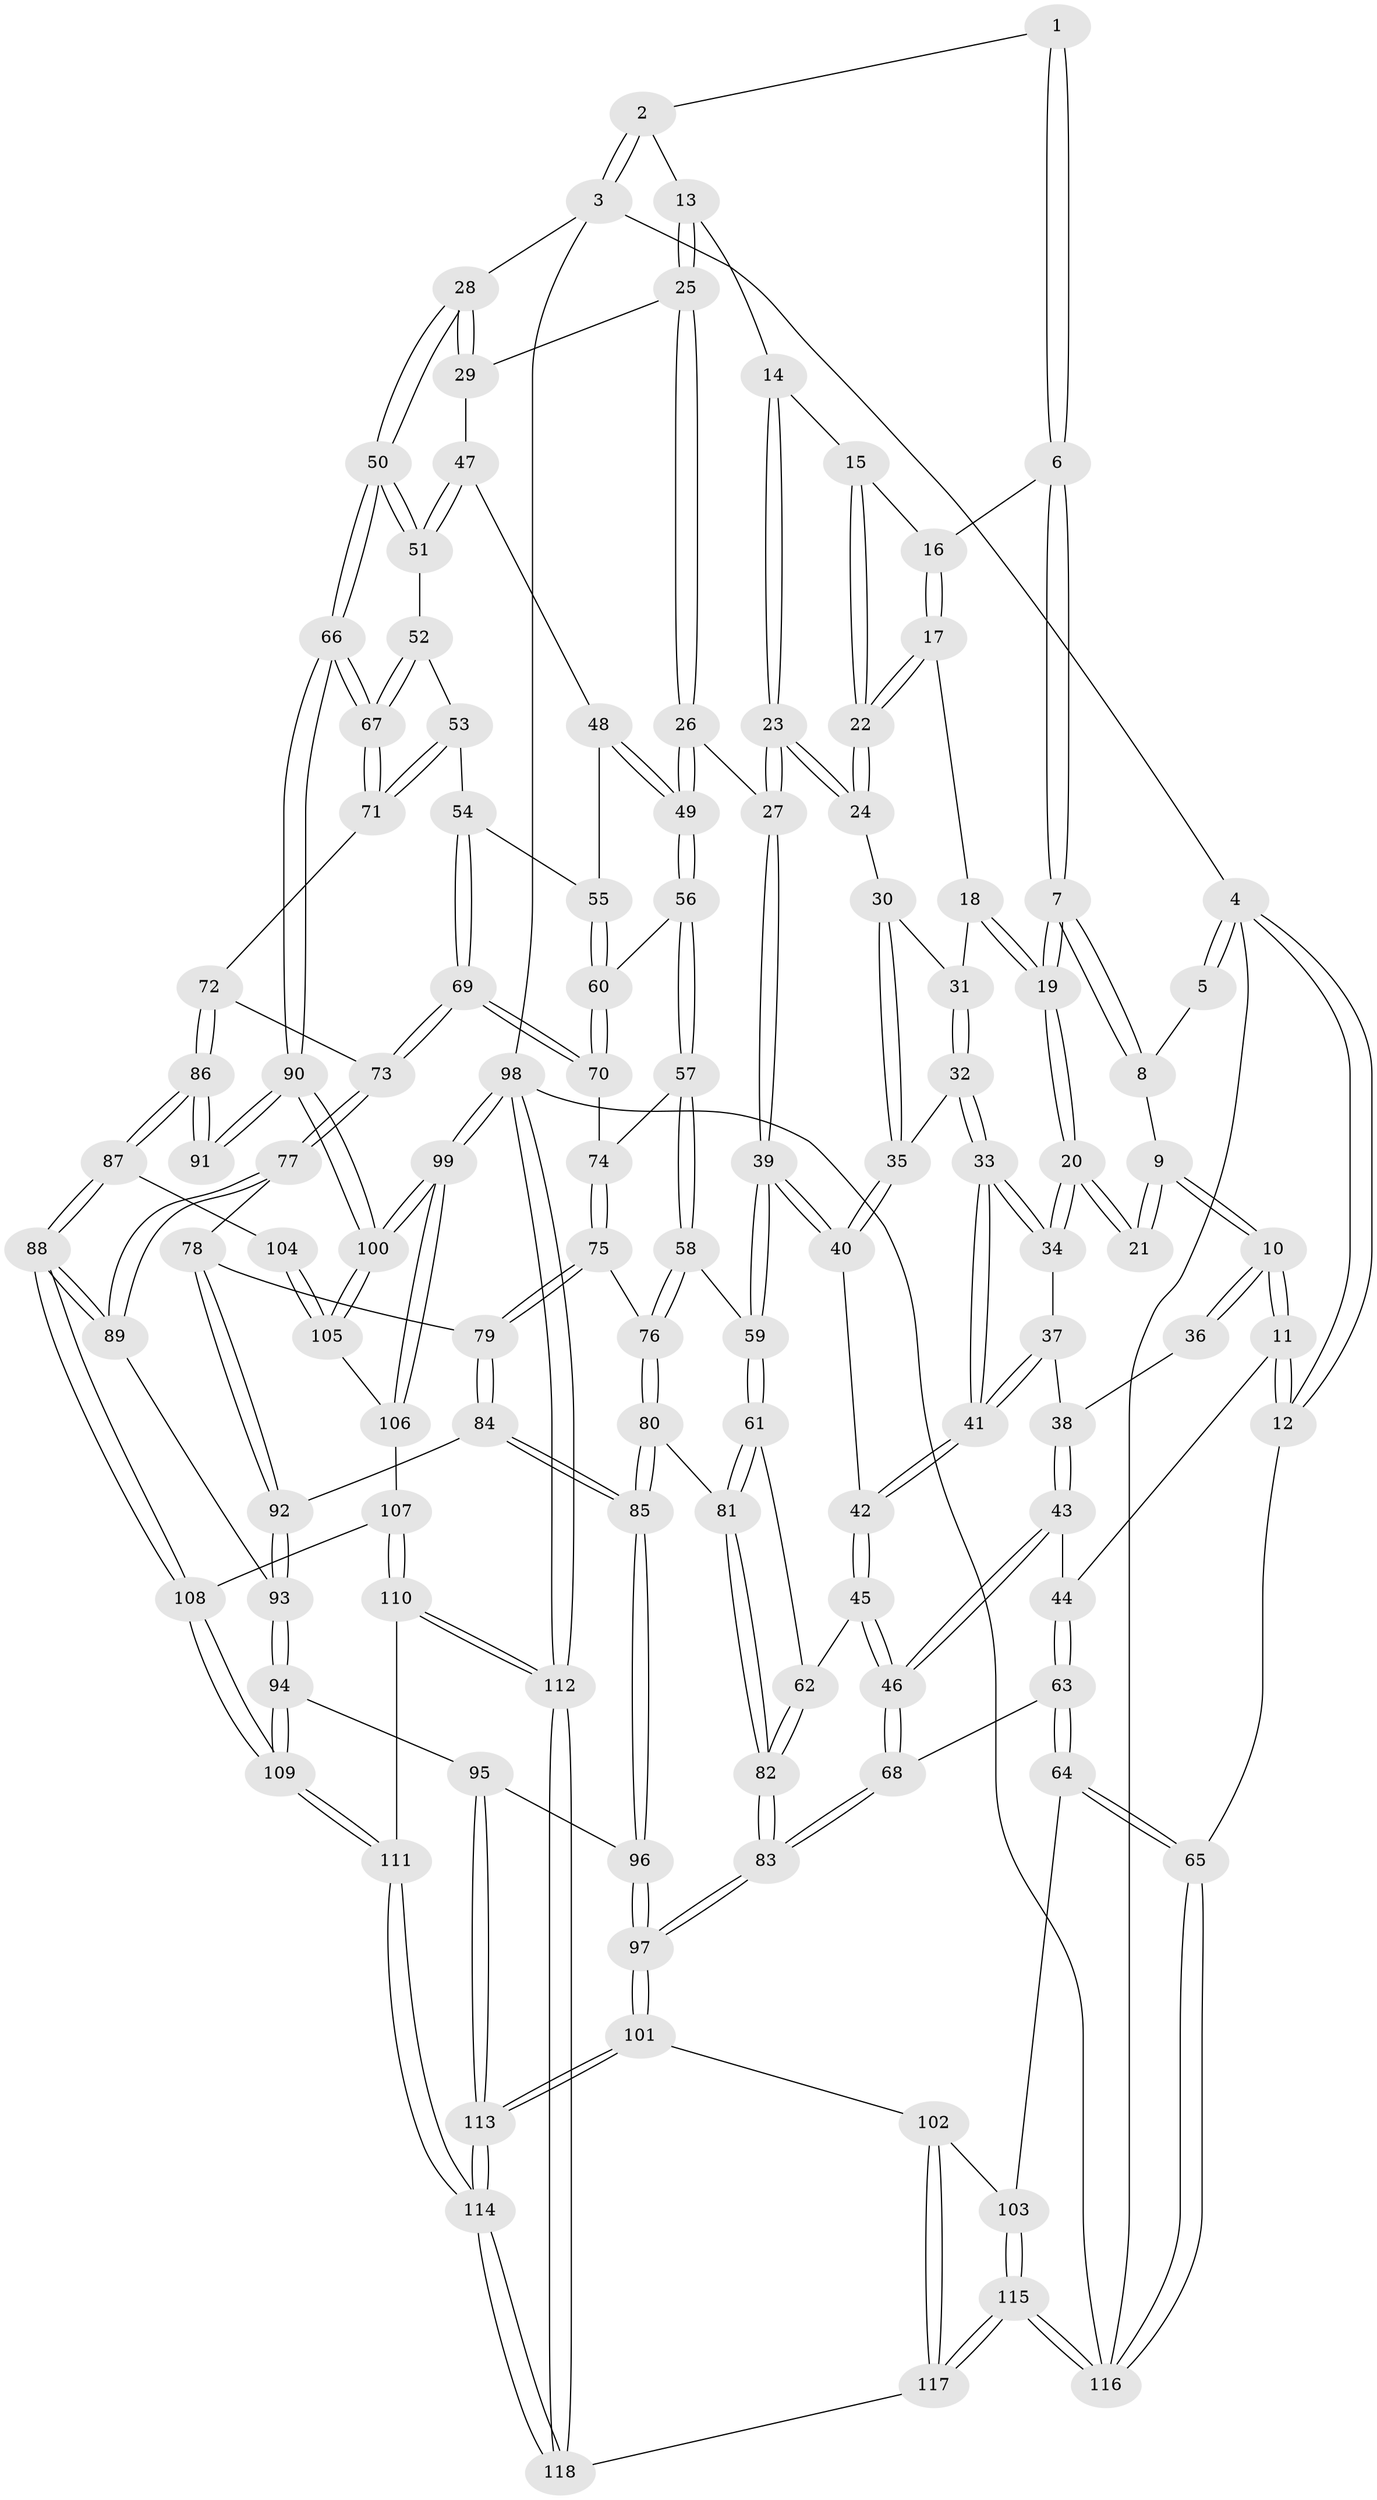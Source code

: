 // Generated by graph-tools (version 1.1) at 2025/38/03/09/25 02:38:37]
// undirected, 118 vertices, 292 edges
graph export_dot {
graph [start="1"]
  node [color=gray90,style=filled];
  1 [pos="+0.46269848934148833+0"];
  2 [pos="+0.8018989697762849+0"];
  3 [pos="+1+0"];
  4 [pos="+0+0"];
  5 [pos="+0.08897886662447153+0"];
  6 [pos="+0.4295465869167483+0.030072992147489527"];
  7 [pos="+0.38494896518570343+0.1197141120335649"];
  8 [pos="+0.15679559293268616+0"];
  9 [pos="+0.15523644272600182+0.07618581513461409"];
  10 [pos="+0+0.23369677117386928"];
  11 [pos="+0+0.2560454789970828"];
  12 [pos="+0+0.2458189666674423"];
  13 [pos="+0.7865884000388469+0.009802770989986087"];
  14 [pos="+0.7179771077188644+0.06320613264719965"];
  15 [pos="+0.712653443678838+0.0659379428179333"];
  16 [pos="+0.5748843221513972+0.09547364105123435"];
  17 [pos="+0.5543332843683231+0.18878536363743548"];
  18 [pos="+0.4102863182406748+0.15257236983465797"];
  19 [pos="+0.3826749489825101+0.12752645805994647"];
  20 [pos="+0.3032219420678836+0.178047971350139"];
  21 [pos="+0.2870961015751528+0.1729279045740261"];
  22 [pos="+0.5812699900246189+0.2149420826891609"];
  23 [pos="+0.6439705332245288+0.3050008095651893"];
  24 [pos="+0.5855772870214113+0.22988721876096063"];
  25 [pos="+0.8527373667094399+0.15125073927049246"];
  26 [pos="+0.6782238671261016+0.3235771786673328"];
  27 [pos="+0.6517245071901364+0.32227551919728925"];
  28 [pos="+1+0.24806313331751587"];
  29 [pos="+0.9573075394811885+0.24099231658145284"];
  30 [pos="+0.500044429790388+0.2666318227067282"];
  31 [pos="+0.4136011134503488+0.16022266513297972"];
  32 [pos="+0.4364462293897087+0.3025945233173735"];
  33 [pos="+0.37040492811831993+0.33272854153725856"];
  34 [pos="+0.3014250953743959+0.19394387640550578"];
  35 [pos="+0.4878432995337723+0.32556857467307737"];
  36 [pos="+0.13113800374588355+0.2316646553303835"];
  37 [pos="+0.23774104949115527+0.3086821412061052"];
  38 [pos="+0.22382149867980256+0.31891844036853734"];
  39 [pos="+0.5736448339275905+0.4003334320443331"];
  40 [pos="+0.5176805725616456+0.37481095394178016"];
  41 [pos="+0.35872081705051123+0.398760025939245"];
  42 [pos="+0.36228574519157736+0.41846362256114883"];
  43 [pos="+0.15605326343897097+0.40727108076097285"];
  44 [pos="+0+0.3331660189108204"];
  45 [pos="+0.34817663051632153+0.45466301118607594"];
  46 [pos="+0.20871489742719754+0.5047451369424787"];
  47 [pos="+0.9333605096022595+0.28218580167924345"];
  48 [pos="+0.8329577251971637+0.36726674332231596"];
  49 [pos="+0.7644352523407077+0.38755368834086623"];
  50 [pos="+1+0.5267757087219145"];
  51 [pos="+0.9400135336365634+0.44757994549760116"];
  52 [pos="+0.9153879825216362+0.4685772448812823"];
  53 [pos="+0.8997081299732729+0.47925476487925694"];
  54 [pos="+0.8961879691327385+0.47935243438490094"];
  55 [pos="+0.8662763397049139+0.4328797421693916"];
  56 [pos="+0.7637487758708428+0.45339554017254885"];
  57 [pos="+0.6583860357980656+0.4953312829223767"];
  58 [pos="+0.6223931234828068+0.5068065094073397"];
  59 [pos="+0.5748411548259724+0.47292401309367227"];
  60 [pos="+0.7767727707026465+0.47589220995083625"];
  61 [pos="+0.5313256614149318+0.5100242891842799"];
  62 [pos="+0.42773588708543464+0.5322657714314101"];
  63 [pos="+0.0700049002845164+0.6476848428549633"];
  64 [pos="+0+0.7326149680538958"];
  65 [pos="+0+0.7399251089937486"];
  66 [pos="+1+0.6249212267913353"];
  67 [pos="+1+0.5681634752487744"];
  68 [pos="+0.17557379922582478+0.6231371781896179"];
  69 [pos="+0.8186660895510368+0.5251303177196351"];
  70 [pos="+0.7892782864892249+0.4999873507687114"];
  71 [pos="+0.938912220071679+0.5502543639411556"];
  72 [pos="+0.8829867474428255+0.6001224569070254"];
  73 [pos="+0.8229835473185866+0.5692744751248535"];
  74 [pos="+0.7462724444728902+0.5265428830158106"];
  75 [pos="+0.6799244820321724+0.5816871868380455"];
  76 [pos="+0.6528456214727728+0.5626333554220795"];
  77 [pos="+0.7819260931221012+0.6159590537889045"];
  78 [pos="+0.7477385387505244+0.6138428630478939"];
  79 [pos="+0.6881179000129174+0.5934931734333364"];
  80 [pos="+0.5572563301085135+0.6744485966212973"];
  81 [pos="+0.5419061470391678+0.6660096856641476"];
  82 [pos="+0.394683416245926+0.6774436176638381"];
  83 [pos="+0.31590581237314563+0.7492678118598572"];
  84 [pos="+0.6734627163850534+0.6468314415293676"];
  85 [pos="+0.6048501218799717+0.7347513749655284"];
  86 [pos="+0.8947262235582013+0.6232270937011618"];
  87 [pos="+0.8614018754718025+0.7321758874849631"];
  88 [pos="+0.8401524848660613+0.7418267974295777"];
  89 [pos="+0.8106986396333141+0.7314951284154037"];
  90 [pos="+1+0.6302627436834419"];
  91 [pos="+1+0.6626792839401113"];
  92 [pos="+0.7183998323104188+0.6818319761807639"];
  93 [pos="+0.7379222794936057+0.7515222395694421"];
  94 [pos="+0.6459546859899454+0.8099279485724747"];
  95 [pos="+0.6397222526834861+0.8098178506631944"];
  96 [pos="+0.6158534061361528+0.771062185033728"];
  97 [pos="+0.3188863559634929+0.7693511820897453"];
  98 [pos="+1+1"];
  99 [pos="+1+1"];
  100 [pos="+1+0.78060706582827"];
  101 [pos="+0.31824481684008243+0.810537099512536"];
  102 [pos="+0.2500762279452849+0.882632999344257"];
  103 [pos="+0.10465287053546132+0.8723266283346364"];
  104 [pos="+0.9181235900503509+0.7357776059132874"];
  105 [pos="+0.9508644244272749+0.8020340800626521"];
  106 [pos="+0.9413297380610506+0.8277245513023064"];
  107 [pos="+0.8893543874643716+0.8664686093911329"];
  108 [pos="+0.8423140153432197+0.7585460883494317"];
  109 [pos="+0.7654283225115178+0.9037973945732067"];
  110 [pos="+0.8752916039179731+0.9982742522599534"];
  111 [pos="+0.7848165241318106+0.9314009047693641"];
  112 [pos="+1+1"];
  113 [pos="+0.5179283853408635+0.9743390506834331"];
  114 [pos="+0.5281738512562261+1"];
  115 [pos="+0+1"];
  116 [pos="+0+1"];
  117 [pos="+0.16035444505869034+1"];
  118 [pos="+0.5268797835074028+1"];
  1 -- 2;
  1 -- 6;
  1 -- 6;
  2 -- 3;
  2 -- 3;
  2 -- 13;
  3 -- 4;
  3 -- 28;
  3 -- 98;
  4 -- 5;
  4 -- 5;
  4 -- 12;
  4 -- 12;
  4 -- 116;
  5 -- 8;
  6 -- 7;
  6 -- 7;
  6 -- 16;
  7 -- 8;
  7 -- 8;
  7 -- 19;
  7 -- 19;
  8 -- 9;
  9 -- 10;
  9 -- 10;
  9 -- 21;
  9 -- 21;
  10 -- 11;
  10 -- 11;
  10 -- 36;
  10 -- 36;
  11 -- 12;
  11 -- 12;
  11 -- 44;
  12 -- 65;
  13 -- 14;
  13 -- 25;
  13 -- 25;
  14 -- 15;
  14 -- 23;
  14 -- 23;
  15 -- 16;
  15 -- 22;
  15 -- 22;
  16 -- 17;
  16 -- 17;
  17 -- 18;
  17 -- 22;
  17 -- 22;
  18 -- 19;
  18 -- 19;
  18 -- 31;
  19 -- 20;
  19 -- 20;
  20 -- 21;
  20 -- 21;
  20 -- 34;
  20 -- 34;
  22 -- 24;
  22 -- 24;
  23 -- 24;
  23 -- 24;
  23 -- 27;
  23 -- 27;
  24 -- 30;
  25 -- 26;
  25 -- 26;
  25 -- 29;
  26 -- 27;
  26 -- 49;
  26 -- 49;
  27 -- 39;
  27 -- 39;
  28 -- 29;
  28 -- 29;
  28 -- 50;
  28 -- 50;
  29 -- 47;
  30 -- 31;
  30 -- 35;
  30 -- 35;
  31 -- 32;
  31 -- 32;
  32 -- 33;
  32 -- 33;
  32 -- 35;
  33 -- 34;
  33 -- 34;
  33 -- 41;
  33 -- 41;
  34 -- 37;
  35 -- 40;
  35 -- 40;
  36 -- 38;
  37 -- 38;
  37 -- 41;
  37 -- 41;
  38 -- 43;
  38 -- 43;
  39 -- 40;
  39 -- 40;
  39 -- 59;
  39 -- 59;
  40 -- 42;
  41 -- 42;
  41 -- 42;
  42 -- 45;
  42 -- 45;
  43 -- 44;
  43 -- 46;
  43 -- 46;
  44 -- 63;
  44 -- 63;
  45 -- 46;
  45 -- 46;
  45 -- 62;
  46 -- 68;
  46 -- 68;
  47 -- 48;
  47 -- 51;
  47 -- 51;
  48 -- 49;
  48 -- 49;
  48 -- 55;
  49 -- 56;
  49 -- 56;
  50 -- 51;
  50 -- 51;
  50 -- 66;
  50 -- 66;
  51 -- 52;
  52 -- 53;
  52 -- 67;
  52 -- 67;
  53 -- 54;
  53 -- 71;
  53 -- 71;
  54 -- 55;
  54 -- 69;
  54 -- 69;
  55 -- 60;
  55 -- 60;
  56 -- 57;
  56 -- 57;
  56 -- 60;
  57 -- 58;
  57 -- 58;
  57 -- 74;
  58 -- 59;
  58 -- 76;
  58 -- 76;
  59 -- 61;
  59 -- 61;
  60 -- 70;
  60 -- 70;
  61 -- 62;
  61 -- 81;
  61 -- 81;
  62 -- 82;
  62 -- 82;
  63 -- 64;
  63 -- 64;
  63 -- 68;
  64 -- 65;
  64 -- 65;
  64 -- 103;
  65 -- 116;
  65 -- 116;
  66 -- 67;
  66 -- 67;
  66 -- 90;
  66 -- 90;
  67 -- 71;
  67 -- 71;
  68 -- 83;
  68 -- 83;
  69 -- 70;
  69 -- 70;
  69 -- 73;
  69 -- 73;
  70 -- 74;
  71 -- 72;
  72 -- 73;
  72 -- 86;
  72 -- 86;
  73 -- 77;
  73 -- 77;
  74 -- 75;
  74 -- 75;
  75 -- 76;
  75 -- 79;
  75 -- 79;
  76 -- 80;
  76 -- 80;
  77 -- 78;
  77 -- 89;
  77 -- 89;
  78 -- 79;
  78 -- 92;
  78 -- 92;
  79 -- 84;
  79 -- 84;
  80 -- 81;
  80 -- 85;
  80 -- 85;
  81 -- 82;
  81 -- 82;
  82 -- 83;
  82 -- 83;
  83 -- 97;
  83 -- 97;
  84 -- 85;
  84 -- 85;
  84 -- 92;
  85 -- 96;
  85 -- 96;
  86 -- 87;
  86 -- 87;
  86 -- 91;
  86 -- 91;
  87 -- 88;
  87 -- 88;
  87 -- 104;
  88 -- 89;
  88 -- 89;
  88 -- 108;
  88 -- 108;
  89 -- 93;
  90 -- 91;
  90 -- 91;
  90 -- 100;
  90 -- 100;
  92 -- 93;
  92 -- 93;
  93 -- 94;
  93 -- 94;
  94 -- 95;
  94 -- 109;
  94 -- 109;
  95 -- 96;
  95 -- 113;
  95 -- 113;
  96 -- 97;
  96 -- 97;
  97 -- 101;
  97 -- 101;
  98 -- 99;
  98 -- 99;
  98 -- 112;
  98 -- 112;
  98 -- 116;
  99 -- 100;
  99 -- 100;
  99 -- 106;
  99 -- 106;
  100 -- 105;
  100 -- 105;
  101 -- 102;
  101 -- 113;
  101 -- 113;
  102 -- 103;
  102 -- 117;
  102 -- 117;
  103 -- 115;
  103 -- 115;
  104 -- 105;
  104 -- 105;
  105 -- 106;
  106 -- 107;
  107 -- 108;
  107 -- 110;
  107 -- 110;
  108 -- 109;
  108 -- 109;
  109 -- 111;
  109 -- 111;
  110 -- 111;
  110 -- 112;
  110 -- 112;
  111 -- 114;
  111 -- 114;
  112 -- 118;
  112 -- 118;
  113 -- 114;
  113 -- 114;
  114 -- 118;
  114 -- 118;
  115 -- 116;
  115 -- 116;
  115 -- 117;
  115 -- 117;
  117 -- 118;
}
